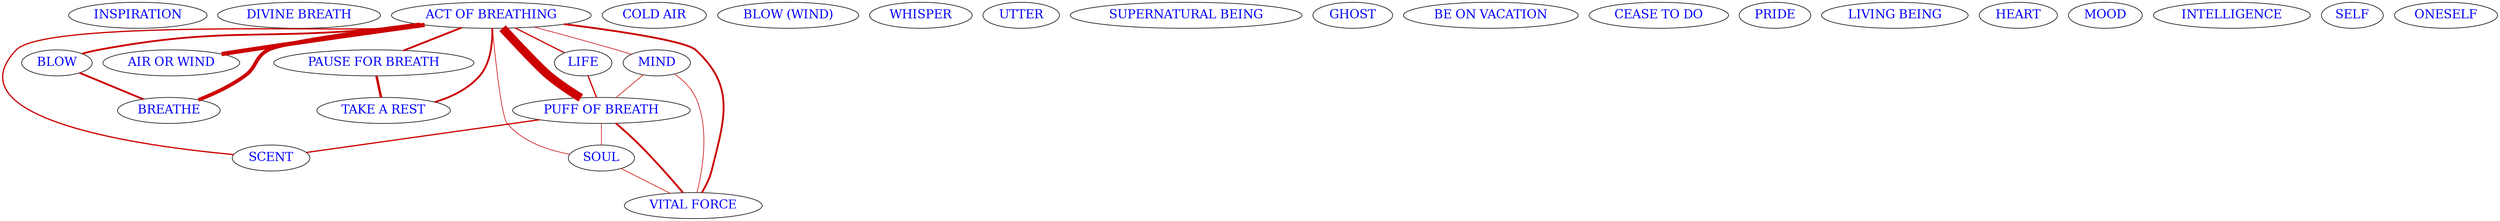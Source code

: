 digraph CausalGraphSummary
{
  splines=true;
  node [ fontcolor=blue, fontsize=20];
  "INSPIRATION" [pos="-1,0!"];
  "DIVINE BREATH" [pos="1.5,0.8!"];
  "SCENT" [pos="-1.2,1.9!"];
  "PUFF OF BREATH" [pos="4.5,1.6!"];
  "COLD AIR" [pos="-1,3.6!"];
  "AIR OR WIND" [pos="3,3.2!"];
  "BLOW (WIND)" [pos="1,5!"];
  "BLOW" [pos="5.7,5!"];
  "WHISPER" [pos="4,7!"];
  "UTTER" [pos="0,6.5!"];
  "SUPERNATURAL BEING" [pos="3,-0.3!"];
  "GHOST" [pos="6,0.2!"];
  "ACT OF BREATHING" [pos="7,3.2!"];
  "BREATHE" [pos="6.5,4.1!"];
  "PAUSE FOR BREATH" [pos="9.5,5.2!"];
  "TAKE A REST" [pos="14,6!"];
  "BE ON VACATION" [pos="8,7!"];
  "CEASE TO DO" [pos="13,4.5!"];
  "PRIDE" [pos="9,-0.2!"];
  "SOUL" [pos="9.5,0.5!"];
  "LIFE" [pos="10.8,2.2!"];
  "LIVING BEING" [pos="11.5,3.5!"];
  "VITAL FORCE" [pos="11,1.2!"];
  "HEART" [pos="12.3,0.3!"];
  "MOOD" [pos="11,-0.5!"];
  "INTELLIGENCE" [pos="15.2,1!"];
  "MIND" [pos="14.5,2.2!"];
  "SELF" [pos="15,3!"];
  "ONESELF" [pos="15.5,4!"];
subgraph undirected
{
  edge [dir=none];
  "ACT OF BREATHING" -> "AIR OR WIND" [color="#cc0000ff",penwidth="7"];
  "ACT OF BREATHING" -> "BLOW" [color="#cc0000ff",penwidth="3"];
  "ACT OF BREATHING" -> "BREATHE" [color="#cc0000ff",penwidth="6"];
  "ACT OF BREATHING" -> "LIFE" [color="#cc0000ff",penwidth="2"];
  "ACT OF BREATHING" -> "MIND" [color="#cc0000ff",penwidth="1"];
  "ACT OF BREATHING" -> "PAUSE FOR BREATH" [color="#cc0000ff",penwidth="3"];
  "ACT OF BREATHING" -> "PUFF OF BREATH" [color="#cc0000ff",penwidth="14"];
  "ACT OF BREATHING" -> "SCENT" [color="#cc0000ff",penwidth="2"];
  "ACT OF BREATHING" -> "SOUL" [color="#cc0000ff",penwidth="1"];
  "ACT OF BREATHING" -> "TAKE A REST" [color="#cc0000ff",penwidth="3"];
  "ACT OF BREATHING" -> "VITAL FORCE" [color="#cc0000ff",penwidth="3"];
  "BLOW" -> "BREATHE" [color="#cc0000ff",penwidth="3"];
  "LIFE" -> "PUFF OF BREATH" [color="#cc0000ff",penwidth="2"];
  "MIND" -> "PUFF OF BREATH" [color="#cc0000ff",penwidth="1"];
  "MIND" -> "VITAL FORCE" [color="#cc0000ff",penwidth="1"];
  "PAUSE FOR BREATH" -> "TAKE A REST" [color="#cc0000ff",penwidth="4"];
  "PUFF OF BREATH" -> "SCENT" [color="#cc0000ff",penwidth="2"];
  "PUFF OF BREATH" -> "SOUL" [color="#cc0000ff",penwidth="1"];
  "PUFF OF BREATH" -> "VITAL FORCE" [color="#cc0000ff",penwidth="3"];
  "SOUL" -> "VITAL FORCE" [color="#cc0000ff",penwidth="1"];
}
subgraph bidirected
{
  edge [dir=none];
}
subgraph directed
{
  edge [arrowsize=1];
}
subgraph directedPreset
{
  edge [arrowsize=1];
}
}
